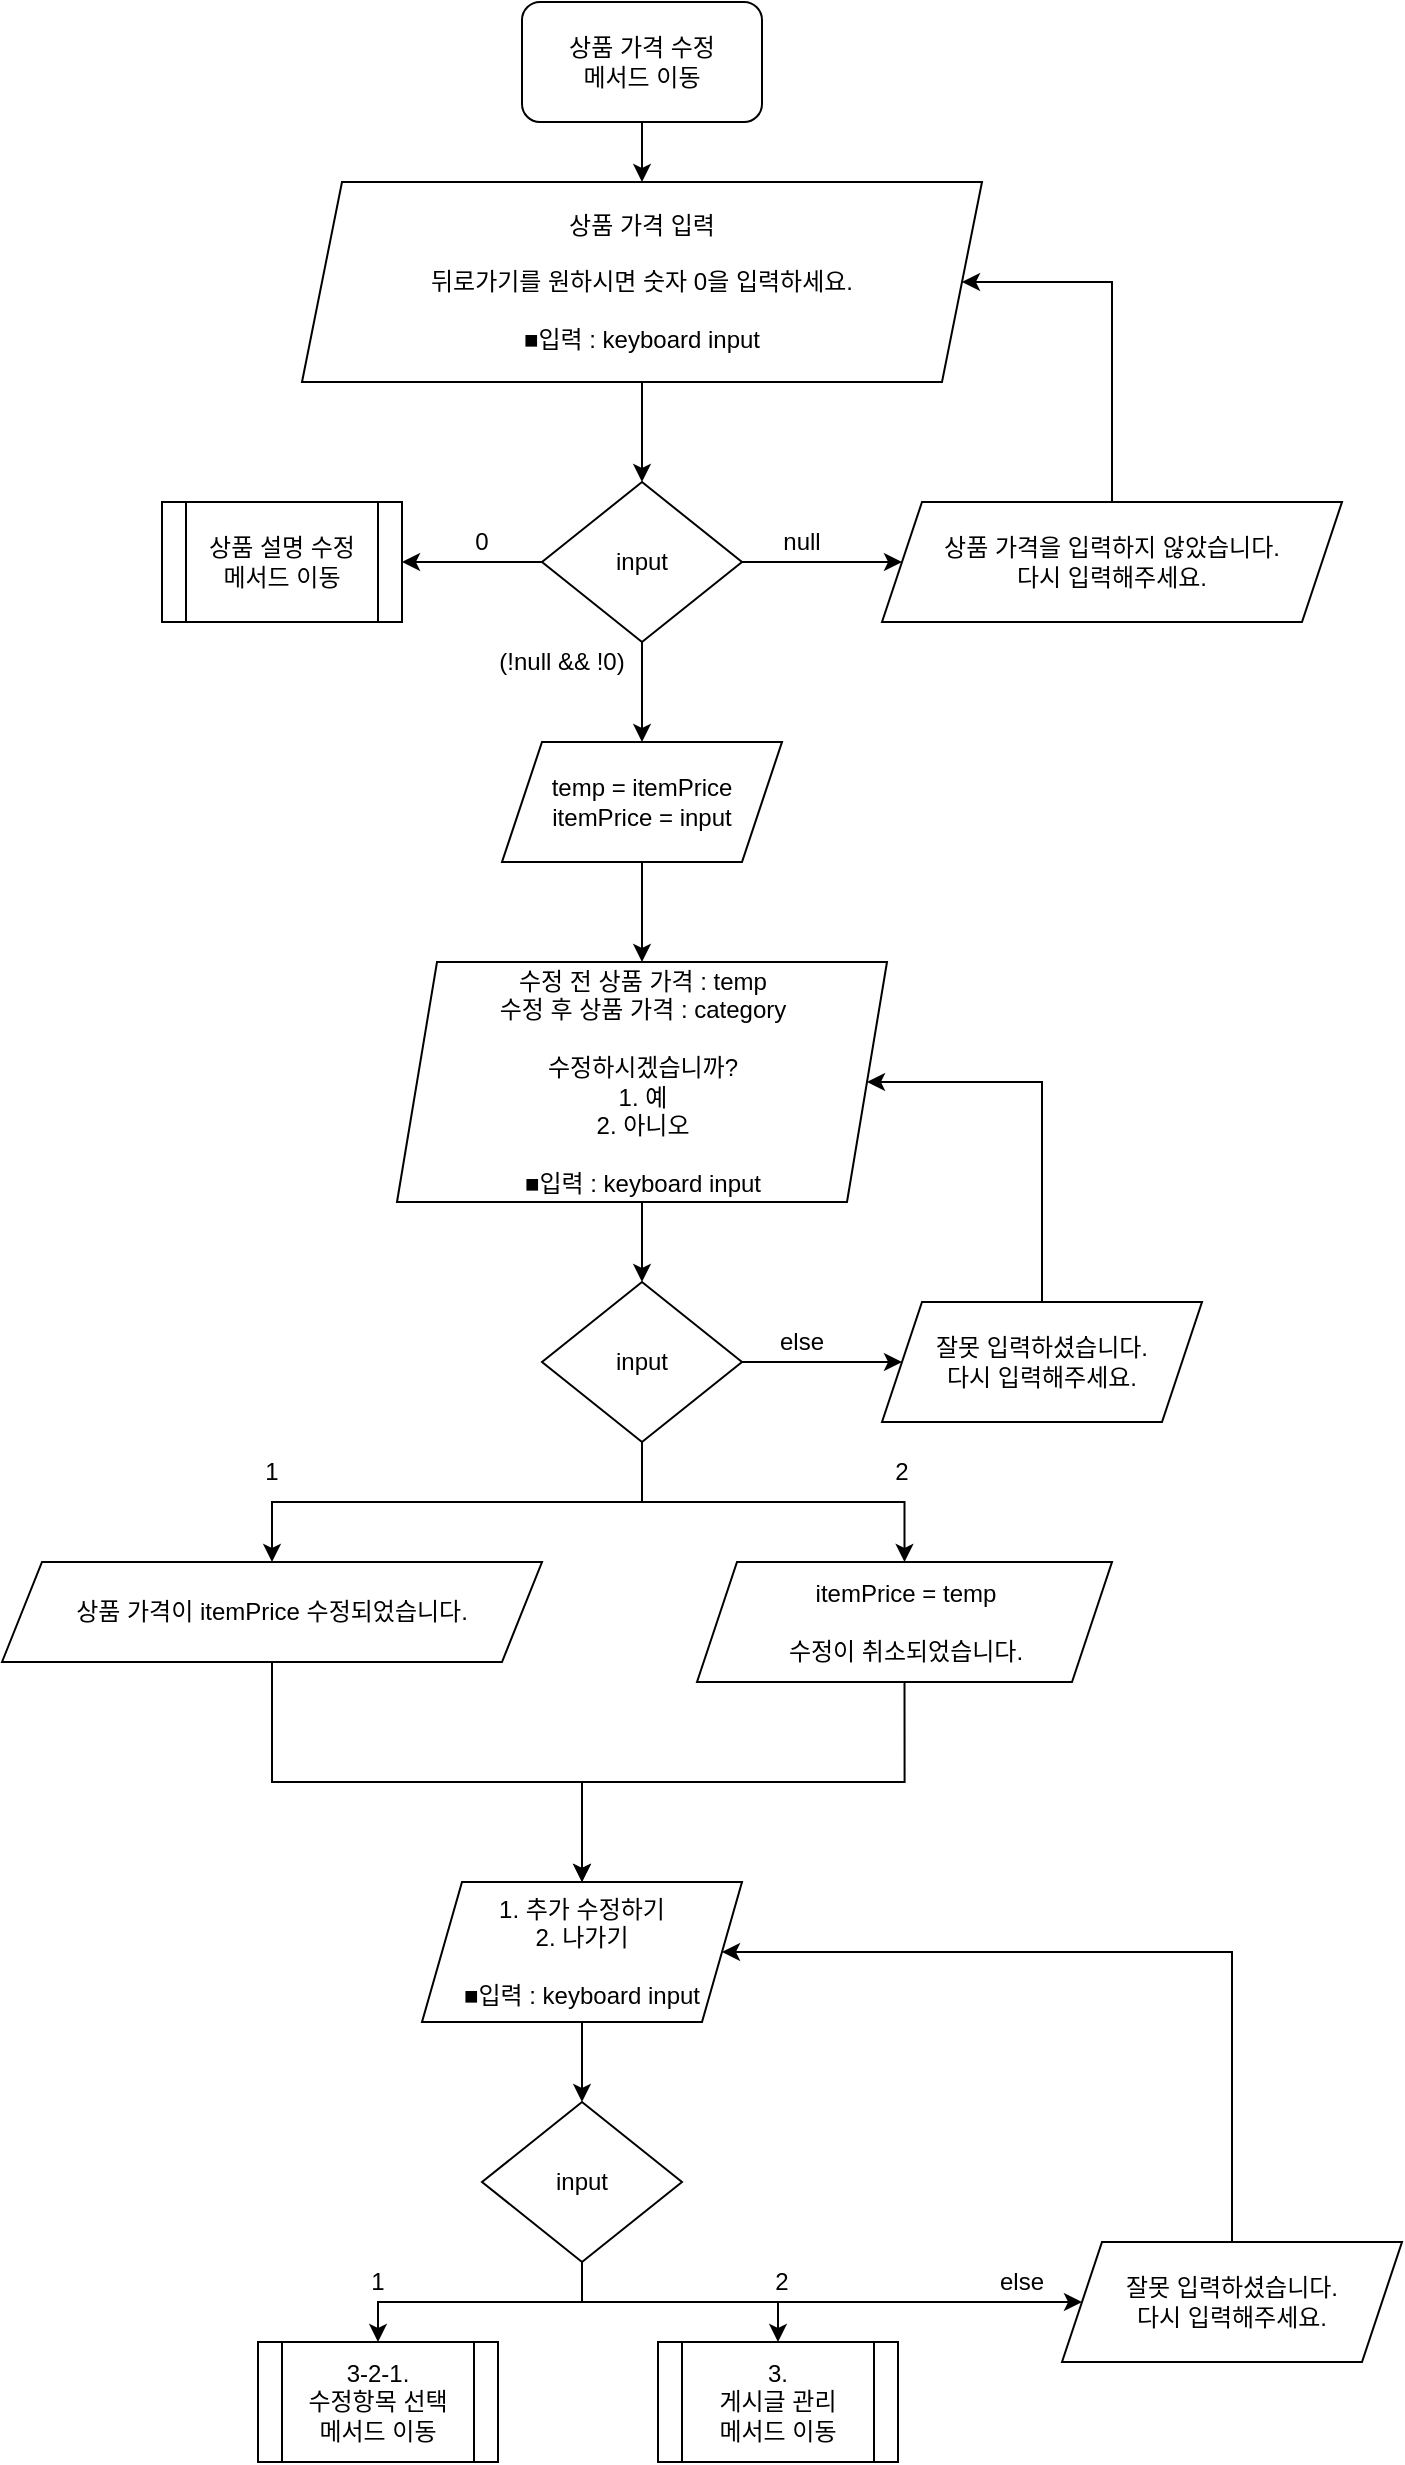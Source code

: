 <mxfile version="13.9.8" type="google"><diagram id="C5RBs43oDa-KdzZeNtuy" name="Page-1"><mxGraphModel dx="1527" dy="752" grid="1" gridSize="10" guides="1" tooltips="1" connect="1" arrows="1" fold="1" page="1" pageScale="1" pageWidth="827" pageHeight="1169" math="0" shadow="0"><root><mxCell id="WIyWlLk6GJQsqaUBKTNV-0"/><mxCell id="WIyWlLk6GJQsqaUBKTNV-1" parent="WIyWlLk6GJQsqaUBKTNV-0"/><mxCell id="Wsf2aq7e-WepJianVnP9-0" value="" style="edgeStyle=orthogonalEdgeStyle;rounded=0;orthogonalLoop=1;jettySize=auto;html=1;" edge="1" parent="WIyWlLk6GJQsqaUBKTNV-1" source="Wsf2aq7e-WepJianVnP9-1" target="Wsf2aq7e-WepJianVnP9-3"><mxGeometry relative="1" as="geometry"/></mxCell><mxCell id="Wsf2aq7e-WepJianVnP9-1" value="상품 가격 수정&lt;br&gt;메서드 이동" style="rounded=1;whiteSpace=wrap;html=1;" vertex="1" parent="WIyWlLk6GJQsqaUBKTNV-1"><mxGeometry x="250" y="120" width="120" height="60" as="geometry"/></mxCell><mxCell id="Wsf2aq7e-WepJianVnP9-2" value="" style="edgeStyle=orthogonalEdgeStyle;rounded=0;orthogonalLoop=1;jettySize=auto;html=1;" edge="1" parent="WIyWlLk6GJQsqaUBKTNV-1" source="Wsf2aq7e-WepJianVnP9-3" target="Wsf2aq7e-WepJianVnP9-7"><mxGeometry relative="1" as="geometry"/></mxCell><mxCell id="Wsf2aq7e-WepJianVnP9-3" value="상품 가격 입력&lt;br&gt;&lt;br&gt;뒤로가기를 원하시면 숫자 0을 입력하세요.&lt;br&gt;&lt;br&gt;■입력 : keyboard input" style="shape=parallelogram;perimeter=parallelogramPerimeter;whiteSpace=wrap;html=1;fixedSize=1;rounded=1;arcSize=0;" vertex="1" parent="WIyWlLk6GJQsqaUBKTNV-1"><mxGeometry x="140" y="210" width="340" height="100" as="geometry"/></mxCell><mxCell id="Wsf2aq7e-WepJianVnP9-4" value="" style="edgeStyle=orthogonalEdgeStyle;rounded=0;orthogonalLoop=1;jettySize=auto;html=1;entryX=0;entryY=0.5;entryDx=0;entryDy=0;" edge="1" parent="WIyWlLk6GJQsqaUBKTNV-1" source="Wsf2aq7e-WepJianVnP9-7" target="Wsf2aq7e-WepJianVnP9-17"><mxGeometry relative="1" as="geometry"><mxPoint x="430" y="400" as="targetPoint"/></mxGeometry></mxCell><mxCell id="Wsf2aq7e-WepJianVnP9-5" value="" style="edgeStyle=orthogonalEdgeStyle;rounded=0;orthogonalLoop=1;jettySize=auto;html=1;" edge="1" parent="WIyWlLk6GJQsqaUBKTNV-1" source="Wsf2aq7e-WepJianVnP9-7" target="Wsf2aq7e-WepJianVnP9-9"><mxGeometry relative="1" as="geometry"/></mxCell><mxCell id="Wsf2aq7e-WepJianVnP9-47" value="" style="edgeStyle=orthogonalEdgeStyle;rounded=0;orthogonalLoop=1;jettySize=auto;html=1;" edge="1" parent="WIyWlLk6GJQsqaUBKTNV-1" source="Wsf2aq7e-WepJianVnP9-7" target="Wsf2aq7e-WepJianVnP9-46"><mxGeometry relative="1" as="geometry"/></mxCell><mxCell id="Wsf2aq7e-WepJianVnP9-7" value="input" style="rhombus;whiteSpace=wrap;html=1;rounded=1;arcSize=0;" vertex="1" parent="WIyWlLk6GJQsqaUBKTNV-1"><mxGeometry x="260" y="360" width="100" height="80" as="geometry"/></mxCell><mxCell id="Wsf2aq7e-WepJianVnP9-8" value="null" style="text;html=1;strokeColor=none;fillColor=none;align=center;verticalAlign=middle;whiteSpace=wrap;rounded=0;" vertex="1" parent="WIyWlLk6GJQsqaUBKTNV-1"><mxGeometry x="370" y="380" width="40" height="20" as="geometry"/></mxCell><mxCell id="Wsf2aq7e-WepJianVnP9-9" value="상품 설명 수정&lt;br&gt;메서드 이동" style="shape=process;whiteSpace=wrap;html=1;backgroundOutline=1;rounded=1;arcSize=0;" vertex="1" parent="WIyWlLk6GJQsqaUBKTNV-1"><mxGeometry x="70" y="370" width="120" height="60" as="geometry"/></mxCell><mxCell id="Wsf2aq7e-WepJianVnP9-10" value="0" style="text;html=1;strokeColor=none;fillColor=none;align=center;verticalAlign=middle;whiteSpace=wrap;rounded=0;" vertex="1" parent="WIyWlLk6GJQsqaUBKTNV-1"><mxGeometry x="210" y="380" width="40" height="20" as="geometry"/></mxCell><mxCell id="Wsf2aq7e-WepJianVnP9-13" value="&lt;span style=&quot;color: rgba(0 , 0 , 0 , 0) ; font-family: monospace ; font-size: 0px&quot;&gt;%3CmxGraphModel%3E%3Croot%3E%3CmxCell%20id%3D%220%22%2F%3E%3CmxCell%20id%3D%221%22%20parent%3D%220%22%2F%3E%3CmxCell%20id%3D%222%22%20value%3D%22(!null%20%26amp%3Bamp%3B%26amp%3Bamp%3B%20!0)%22%20style%3D%22text%3Bhtml%3D1%3BstrokeColor%3Dnone%3BfillColor%3Dnone%3Balign%3Dcenter%3BverticalAlign%3Dmiddle%3BwhiteSpace%3Dwrap%3Brounded%3D0%3B%22%20vertex%3D%221%22%20parent%3D%221%22%3E%3CmxGeometry%20x%3D%22200%22%20y%3D%22410%22%20width%3D%2280%22%20height%3D%2220%22%20as%3D%22geometry%22%2F%3E%3C%2FmxCell%3E%3C%2Froot%3E%3C%2FmxGraphModel%3E&lt;/span&gt;" style="text;html=1;strokeColor=none;fillColor=none;align=center;verticalAlign=middle;whiteSpace=wrap;rounded=0;" vertex="1" parent="WIyWlLk6GJQsqaUBKTNV-1"><mxGeometry x="240" y="440" width="40" height="20" as="geometry"/></mxCell><mxCell id="Wsf2aq7e-WepJianVnP9-14" value="(!null &amp;amp;&amp;amp; !0)" style="text;html=1;strokeColor=none;fillColor=none;align=center;verticalAlign=middle;whiteSpace=wrap;rounded=0;" vertex="1" parent="WIyWlLk6GJQsqaUBKTNV-1"><mxGeometry x="230" y="440" width="80" height="20" as="geometry"/></mxCell><mxCell id="Wsf2aq7e-WepJianVnP9-16" style="edgeStyle=orthogonalEdgeStyle;rounded=0;orthogonalLoop=1;jettySize=auto;html=1;exitX=0.5;exitY=0;exitDx=0;exitDy=0;entryX=1;entryY=0.5;entryDx=0;entryDy=0;" edge="1" parent="WIyWlLk6GJQsqaUBKTNV-1" source="Wsf2aq7e-WepJianVnP9-17" target="Wsf2aq7e-WepJianVnP9-3"><mxGeometry relative="1" as="geometry"><Array as="points"><mxPoint x="545" y="260"/></Array></mxGeometry></mxCell><mxCell id="Wsf2aq7e-WepJianVnP9-17" value="상품 가격을 입력하지 않았습니다.&lt;br&gt;다시 입력해주세요." style="shape=parallelogram;perimeter=parallelogramPerimeter;whiteSpace=wrap;html=1;fixedSize=1;" vertex="1" parent="WIyWlLk6GJQsqaUBKTNV-1"><mxGeometry x="430" y="370" width="230" height="60" as="geometry"/></mxCell><mxCell id="Wsf2aq7e-WepJianVnP9-18" value="" style="edgeStyle=orthogonalEdgeStyle;rounded=0;orthogonalLoop=1;jettySize=auto;html=1;" edge="1" parent="WIyWlLk6GJQsqaUBKTNV-1" source="Wsf2aq7e-WepJianVnP9-19" target="Wsf2aq7e-WepJianVnP9-23"><mxGeometry relative="1" as="geometry"/></mxCell><mxCell id="Wsf2aq7e-WepJianVnP9-19" value="수정 전 상품 가격 : temp&lt;br&gt;수정 후 상품 가격 : category&lt;br&gt;&lt;br&gt;수정하시겠습니까?&lt;br&gt;1. 예&lt;br&gt;2. 아니오&lt;br&gt;&lt;br&gt;■입력 : keyboard input" style="shape=parallelogram;perimeter=parallelogramPerimeter;whiteSpace=wrap;html=1;fixedSize=1;" vertex="1" parent="WIyWlLk6GJQsqaUBKTNV-1"><mxGeometry x="187.5" y="600" width="245" height="120" as="geometry"/></mxCell><mxCell id="Wsf2aq7e-WepJianVnP9-20" value="" style="edgeStyle=orthogonalEdgeStyle;rounded=0;orthogonalLoop=1;jettySize=auto;html=1;" edge="1" parent="WIyWlLk6GJQsqaUBKTNV-1" source="Wsf2aq7e-WepJianVnP9-23" target="Wsf2aq7e-WepJianVnP9-25"><mxGeometry relative="1" as="geometry"/></mxCell><mxCell id="Wsf2aq7e-WepJianVnP9-21" style="edgeStyle=orthogonalEdgeStyle;rounded=0;orthogonalLoop=1;jettySize=auto;html=1;exitX=0.5;exitY=1;exitDx=0;exitDy=0;" edge="1" parent="WIyWlLk6GJQsqaUBKTNV-1" source="Wsf2aq7e-WepJianVnP9-23" target="Wsf2aq7e-WepJianVnP9-28"><mxGeometry relative="1" as="geometry"/></mxCell><mxCell id="Wsf2aq7e-WepJianVnP9-22" style="edgeStyle=orthogonalEdgeStyle;rounded=0;orthogonalLoop=1;jettySize=auto;html=1;exitX=0.5;exitY=1;exitDx=0;exitDy=0;" edge="1" parent="WIyWlLk6GJQsqaUBKTNV-1" source="Wsf2aq7e-WepJianVnP9-23" target="Wsf2aq7e-WepJianVnP9-30"><mxGeometry relative="1" as="geometry"/></mxCell><mxCell id="Wsf2aq7e-WepJianVnP9-23" value="input" style="rhombus;whiteSpace=wrap;html=1;" vertex="1" parent="WIyWlLk6GJQsqaUBKTNV-1"><mxGeometry x="260" y="760" width="100" height="80" as="geometry"/></mxCell><mxCell id="Wsf2aq7e-WepJianVnP9-24" style="edgeStyle=orthogonalEdgeStyle;rounded=0;orthogonalLoop=1;jettySize=auto;html=1;exitX=0.5;exitY=0;exitDx=0;exitDy=0;entryX=1;entryY=0.5;entryDx=0;entryDy=0;" edge="1" parent="WIyWlLk6GJQsqaUBKTNV-1" source="Wsf2aq7e-WepJianVnP9-25" target="Wsf2aq7e-WepJianVnP9-19"><mxGeometry relative="1" as="geometry"><Array as="points"><mxPoint x="510" y="660"/></Array></mxGeometry></mxCell><mxCell id="Wsf2aq7e-WepJianVnP9-25" value="잘못 입력하셨습니다.&lt;br&gt;다시 입력해주세요." style="shape=parallelogram;perimeter=parallelogramPerimeter;whiteSpace=wrap;html=1;fixedSize=1;" vertex="1" parent="WIyWlLk6GJQsqaUBKTNV-1"><mxGeometry x="430" y="770" width="160" height="60" as="geometry"/></mxCell><mxCell id="Wsf2aq7e-WepJianVnP9-26" value="else" style="text;html=1;strokeColor=none;fillColor=none;align=center;verticalAlign=middle;whiteSpace=wrap;rounded=0;" vertex="1" parent="WIyWlLk6GJQsqaUBKTNV-1"><mxGeometry x="370" y="780" width="40" height="20" as="geometry"/></mxCell><mxCell id="Wsf2aq7e-WepJianVnP9-27" style="edgeStyle=orthogonalEdgeStyle;rounded=0;orthogonalLoop=1;jettySize=auto;html=1;exitX=0.5;exitY=1;exitDx=0;exitDy=0;" edge="1" parent="WIyWlLk6GJQsqaUBKTNV-1" source="Wsf2aq7e-WepJianVnP9-28" target="Wsf2aq7e-WepJianVnP9-32"><mxGeometry relative="1" as="geometry"><Array as="points"><mxPoint x="125" y="1010"/><mxPoint x="280" y="1010"/></Array></mxGeometry></mxCell><mxCell id="Wsf2aq7e-WepJianVnP9-28" value="상품 가격이 itemPrice 수정되었습니다." style="shape=parallelogram;perimeter=parallelogramPerimeter;whiteSpace=wrap;html=1;fixedSize=1;" vertex="1" parent="WIyWlLk6GJQsqaUBKTNV-1"><mxGeometry x="-10" y="900" width="270" height="50" as="geometry"/></mxCell><mxCell id="Wsf2aq7e-WepJianVnP9-29" style="edgeStyle=orthogonalEdgeStyle;rounded=0;orthogonalLoop=1;jettySize=auto;html=1;exitX=0.5;exitY=1;exitDx=0;exitDy=0;" edge="1" parent="WIyWlLk6GJQsqaUBKTNV-1" source="Wsf2aq7e-WepJianVnP9-30" target="Wsf2aq7e-WepJianVnP9-32"><mxGeometry relative="1" as="geometry"/></mxCell><mxCell id="Wsf2aq7e-WepJianVnP9-30" value="itemPrice = temp&lt;br&gt;&lt;br&gt;수정이 취소되었습니다." style="shape=parallelogram;perimeter=parallelogramPerimeter;whiteSpace=wrap;html=1;fixedSize=1;" vertex="1" parent="WIyWlLk6GJQsqaUBKTNV-1"><mxGeometry x="337.5" y="900" width="207.5" height="60" as="geometry"/></mxCell><mxCell id="Wsf2aq7e-WepJianVnP9-31" value="" style="edgeStyle=orthogonalEdgeStyle;rounded=0;orthogonalLoop=1;jettySize=auto;html=1;" edge="1" parent="WIyWlLk6GJQsqaUBKTNV-1" source="Wsf2aq7e-WepJianVnP9-32" target="Wsf2aq7e-WepJianVnP9-36"><mxGeometry relative="1" as="geometry"/></mxCell><mxCell id="Wsf2aq7e-WepJianVnP9-32" value="1. 추가 수정하기&lt;br&gt;2. 나가기&lt;br&gt;&lt;br&gt;■입력 : keyboard input" style="shape=parallelogram;perimeter=parallelogramPerimeter;whiteSpace=wrap;html=1;fixedSize=1;" vertex="1" parent="WIyWlLk6GJQsqaUBKTNV-1"><mxGeometry x="200" y="1060" width="160" height="70" as="geometry"/></mxCell><mxCell id="Wsf2aq7e-WepJianVnP9-33" style="edgeStyle=orthogonalEdgeStyle;rounded=0;orthogonalLoop=1;jettySize=auto;html=1;exitX=0.5;exitY=1;exitDx=0;exitDy=0;" edge="1" parent="WIyWlLk6GJQsqaUBKTNV-1" source="Wsf2aq7e-WepJianVnP9-36" target="Wsf2aq7e-WepJianVnP9-37"><mxGeometry relative="1" as="geometry"/></mxCell><mxCell id="Wsf2aq7e-WepJianVnP9-34" style="edgeStyle=orthogonalEdgeStyle;rounded=0;orthogonalLoop=1;jettySize=auto;html=1;exitX=0.5;exitY=1;exitDx=0;exitDy=0;" edge="1" parent="WIyWlLk6GJQsqaUBKTNV-1" source="Wsf2aq7e-WepJianVnP9-36" target="Wsf2aq7e-WepJianVnP9-38"><mxGeometry relative="1" as="geometry"/></mxCell><mxCell id="Wsf2aq7e-WepJianVnP9-35" style="edgeStyle=orthogonalEdgeStyle;rounded=0;orthogonalLoop=1;jettySize=auto;html=1;exitX=0.5;exitY=1;exitDx=0;exitDy=0;" edge="1" parent="WIyWlLk6GJQsqaUBKTNV-1" source="Wsf2aq7e-WepJianVnP9-36" target="Wsf2aq7e-WepJianVnP9-40"><mxGeometry relative="1" as="geometry"/></mxCell><mxCell id="Wsf2aq7e-WepJianVnP9-36" value="input" style="rhombus;whiteSpace=wrap;html=1;" vertex="1" parent="WIyWlLk6GJQsqaUBKTNV-1"><mxGeometry x="230" y="1170" width="100" height="80" as="geometry"/></mxCell><mxCell id="Wsf2aq7e-WepJianVnP9-37" value="3-2-1.&lt;br&gt;수정항목 선택&lt;br&gt;메서드 이동" style="shape=process;whiteSpace=wrap;html=1;backgroundOutline=1;" vertex="1" parent="WIyWlLk6GJQsqaUBKTNV-1"><mxGeometry x="118" y="1290" width="120" height="60" as="geometry"/></mxCell><mxCell id="Wsf2aq7e-WepJianVnP9-38" value="3.&lt;br&gt;게시글 관리&lt;br&gt;메서드 이동" style="shape=process;whiteSpace=wrap;html=1;backgroundOutline=1;" vertex="1" parent="WIyWlLk6GJQsqaUBKTNV-1"><mxGeometry x="318" y="1290" width="120" height="60" as="geometry"/></mxCell><mxCell id="Wsf2aq7e-WepJianVnP9-39" style="edgeStyle=orthogonalEdgeStyle;rounded=0;orthogonalLoop=1;jettySize=auto;html=1;exitX=0.5;exitY=0;exitDx=0;exitDy=0;entryX=1;entryY=0.5;entryDx=0;entryDy=0;" edge="1" parent="WIyWlLk6GJQsqaUBKTNV-1" source="Wsf2aq7e-WepJianVnP9-40" target="Wsf2aq7e-WepJianVnP9-32"><mxGeometry relative="1" as="geometry"><Array as="points"><mxPoint x="605" y="1095"/></Array></mxGeometry></mxCell><mxCell id="Wsf2aq7e-WepJianVnP9-40" value="잘못 입력하셨습니다.&lt;br&gt;다시 입력해주세요." style="shape=parallelogram;perimeter=parallelogramPerimeter;whiteSpace=wrap;html=1;fixedSize=1;" vertex="1" parent="WIyWlLk6GJQsqaUBKTNV-1"><mxGeometry x="520" y="1240" width="170" height="60" as="geometry"/></mxCell><mxCell id="Wsf2aq7e-WepJianVnP9-41" value="1" style="text;html=1;strokeColor=none;fillColor=none;align=center;verticalAlign=middle;whiteSpace=wrap;rounded=0;" vertex="1" parent="WIyWlLk6GJQsqaUBKTNV-1"><mxGeometry x="105" y="845" width="40" height="20" as="geometry"/></mxCell><mxCell id="Wsf2aq7e-WepJianVnP9-42" value="2" style="text;html=1;strokeColor=none;fillColor=none;align=center;verticalAlign=middle;whiteSpace=wrap;rounded=0;" vertex="1" parent="WIyWlLk6GJQsqaUBKTNV-1"><mxGeometry x="420" y="845" width="40" height="20" as="geometry"/></mxCell><mxCell id="Wsf2aq7e-WepJianVnP9-43" value="1" style="text;html=1;strokeColor=none;fillColor=none;align=center;verticalAlign=middle;whiteSpace=wrap;rounded=0;" vertex="1" parent="WIyWlLk6GJQsqaUBKTNV-1"><mxGeometry x="158" y="1250" width="40" height="20" as="geometry"/></mxCell><mxCell id="Wsf2aq7e-WepJianVnP9-44" value="2" style="text;html=1;strokeColor=none;fillColor=none;align=center;verticalAlign=middle;whiteSpace=wrap;rounded=0;" vertex="1" parent="WIyWlLk6GJQsqaUBKTNV-1"><mxGeometry x="360" y="1250" width="40" height="20" as="geometry"/></mxCell><mxCell id="Wsf2aq7e-WepJianVnP9-45" value="else" style="text;html=1;strokeColor=none;fillColor=none;align=center;verticalAlign=middle;whiteSpace=wrap;rounded=0;" vertex="1" parent="WIyWlLk6GJQsqaUBKTNV-1"><mxGeometry x="480" y="1250" width="40" height="20" as="geometry"/></mxCell><mxCell id="Wsf2aq7e-WepJianVnP9-48" value="" style="edgeStyle=orthogonalEdgeStyle;rounded=0;orthogonalLoop=1;jettySize=auto;html=1;" edge="1" parent="WIyWlLk6GJQsqaUBKTNV-1" source="Wsf2aq7e-WepJianVnP9-46" target="Wsf2aq7e-WepJianVnP9-19"><mxGeometry relative="1" as="geometry"/></mxCell><mxCell id="Wsf2aq7e-WepJianVnP9-46" value="temp = itemPrice&lt;br&gt;itemPrice = input" style="shape=parallelogram;perimeter=parallelogramPerimeter;whiteSpace=wrap;html=1;fixedSize=1;rounded=1;arcSize=0;" vertex="1" parent="WIyWlLk6GJQsqaUBKTNV-1"><mxGeometry x="240" y="490" width="140" height="60" as="geometry"/></mxCell></root></mxGraphModel></diagram></mxfile>